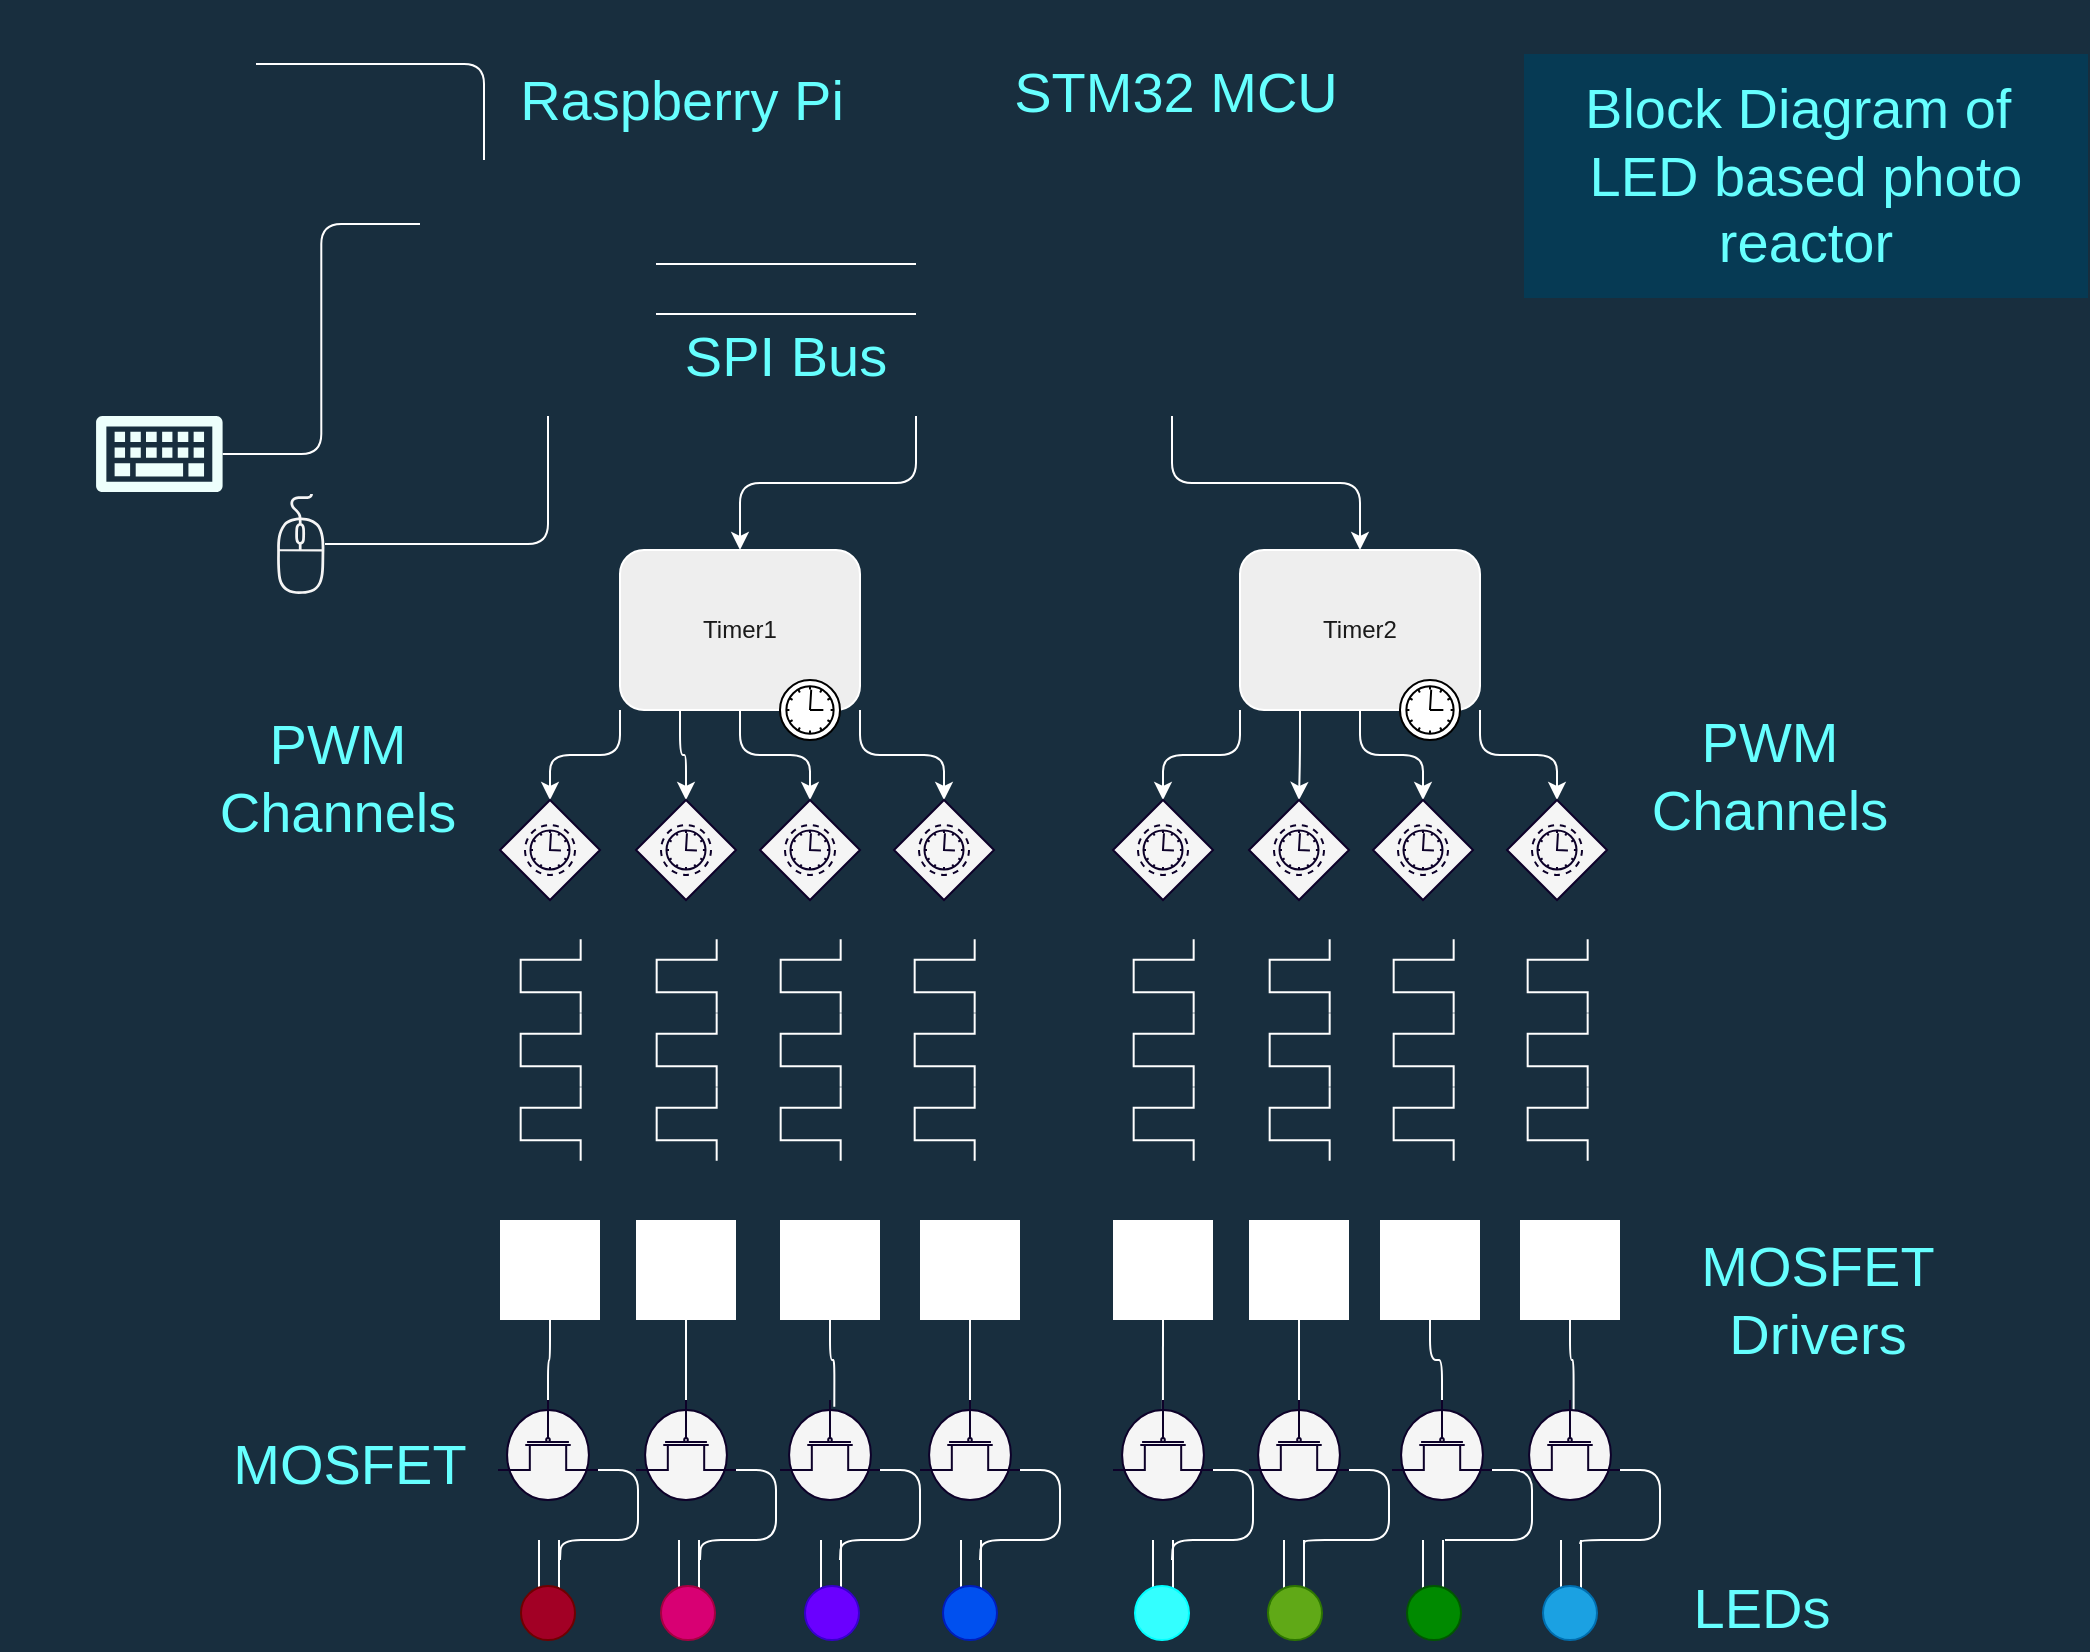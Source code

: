 <mxfile version="13.7.7" type="device"><diagram name="Page-1" id="822b0af5-4adb-64df-f703-e8dfc1f81529"><mxGraphModel dx="898" dy="566" grid="1" gridSize="10" guides="1" tooltips="1" connect="1" arrows="1" fold="1" page="1" pageScale="1" pageWidth="1100" pageHeight="850" background="#182E3E" math="0" shadow="0"><root><mxCell id="0"/><mxCell id="1" parent="0"/><mxCell id="TxsZfoZftNLua6XXkBNw-31" style="edgeStyle=orthogonalEdgeStyle;curved=0;rounded=1;sketch=0;orthogonalLoop=1;jettySize=auto;html=1;exitX=0;exitY=1;exitDx=0;exitDy=0;strokeColor=#FFFFFF;fontColor=#FFFFFF;" edge="1" parent="1" source="TxsZfoZftNLua6XXkBNw-6" target="TxsZfoZftNLua6XXkBNw-12"><mxGeometry relative="1" as="geometry"/></mxCell><mxCell id="TxsZfoZftNLua6XXkBNw-32" style="edgeStyle=orthogonalEdgeStyle;curved=0;rounded=1;sketch=0;orthogonalLoop=1;jettySize=auto;html=1;exitX=1;exitY=1;exitDx=0;exitDy=0;entryX=0.5;entryY=0;entryDx=0;entryDy=0;strokeColor=#FFFFFF;fontColor=#FFFFFF;" edge="1" parent="1" source="TxsZfoZftNLua6XXkBNw-6" target="TxsZfoZftNLua6XXkBNw-14"><mxGeometry relative="1" as="geometry"/></mxCell><mxCell id="TxsZfoZftNLua6XXkBNw-6" value="" style="shape=image;html=1;verticalAlign=top;verticalLabelPosition=bottom;imageAspect=0;aspect=fixed;image=https://cdn4.iconfinder.com/data/icons/stash/128/computer-chip-128.png;labelBackgroundColor=#182E3E;fillColor=#EEEEEE;strokeColor=#FFFFFF;fontColor=#1A1A1A;" vertex="1" parent="1"><mxGeometry x="476" y="95" width="128" height="128" as="geometry"/></mxCell><mxCell id="TxsZfoZftNLua6XXkBNw-33" style="edgeStyle=orthogonalEdgeStyle;curved=0;rounded=1;sketch=0;orthogonalLoop=1;jettySize=auto;html=1;exitX=0;exitY=1;exitDx=0;exitDy=0;strokeColor=#FFFFFF;fontColor=#FFFFFF;" edge="1" parent="1" source="TxsZfoZftNLua6XXkBNw-12" target="TxsZfoZftNLua6XXkBNw-23"><mxGeometry relative="1" as="geometry"/></mxCell><mxCell id="TxsZfoZftNLua6XXkBNw-34" style="edgeStyle=orthogonalEdgeStyle;curved=0;rounded=1;sketch=0;orthogonalLoop=1;jettySize=auto;html=1;exitX=0.25;exitY=1;exitDx=0;exitDy=0;strokeColor=#FFFFFF;fontColor=#FFFFFF;" edge="1" parent="1" source="TxsZfoZftNLua6XXkBNw-12" target="TxsZfoZftNLua6XXkBNw-24"><mxGeometry relative="1" as="geometry"/></mxCell><mxCell id="TxsZfoZftNLua6XXkBNw-35" style="edgeStyle=orthogonalEdgeStyle;curved=0;rounded=1;sketch=0;orthogonalLoop=1;jettySize=auto;html=1;strokeColor=#FFFFFF;fontColor=#FFFFFF;" edge="1" parent="1" source="TxsZfoZftNLua6XXkBNw-12" target="TxsZfoZftNLua6XXkBNw-25"><mxGeometry relative="1" as="geometry"/></mxCell><mxCell id="TxsZfoZftNLua6XXkBNw-36" style="edgeStyle=orthogonalEdgeStyle;curved=0;rounded=1;sketch=0;orthogonalLoop=1;jettySize=auto;html=1;exitX=1;exitY=1;exitDx=0;exitDy=0;entryX=0.5;entryY=0;entryDx=0;entryDy=0;strokeColor=#FFFFFF;fontColor=#FFFFFF;" edge="1" parent="1" source="TxsZfoZftNLua6XXkBNw-12" target="TxsZfoZftNLua6XXkBNw-26"><mxGeometry relative="1" as="geometry"/></mxCell><mxCell id="TxsZfoZftNLua6XXkBNw-12" value="Timer1" style="html=1;whiteSpace=wrap;rounded=1;dropTarget=0;sketch=0;strokeColor=#FFFFFF;fillColor=#EEEEEE;fontColor=#1A1A1A;" vertex="1" parent="1"><mxGeometry x="328" y="290" width="120" height="80" as="geometry"/></mxCell><mxCell id="TxsZfoZftNLua6XXkBNw-13" value="" style="shape=mxgraph.bpmn.timer_start;perimeter=ellipsePerimeter;html=1;verticalLabelPosition=bottom;verticalAlign=top;outlineConnect=0;" vertex="1" parent="TxsZfoZftNLua6XXkBNw-12"><mxGeometry x="1" y="1" width="30" height="30" relative="1" as="geometry"><mxPoint x="-40" y="-15" as="offset"/></mxGeometry></mxCell><mxCell id="TxsZfoZftNLua6XXkBNw-37" style="edgeStyle=orthogonalEdgeStyle;curved=0;rounded=1;sketch=0;orthogonalLoop=1;jettySize=auto;html=1;exitX=0;exitY=1;exitDx=0;exitDy=0;strokeColor=#FFFFFF;fontColor=#FFFFFF;" edge="1" parent="1" source="TxsZfoZftNLua6XXkBNw-14" target="TxsZfoZftNLua6XXkBNw-27"><mxGeometry relative="1" as="geometry"/></mxCell><mxCell id="TxsZfoZftNLua6XXkBNw-38" style="edgeStyle=orthogonalEdgeStyle;curved=0;rounded=1;sketch=0;orthogonalLoop=1;jettySize=auto;html=1;exitX=0.25;exitY=1;exitDx=0;exitDy=0;strokeColor=#FFFFFF;fontColor=#FFFFFF;" edge="1" parent="1" source="TxsZfoZftNLua6XXkBNw-14" target="TxsZfoZftNLua6XXkBNw-28"><mxGeometry relative="1" as="geometry"/></mxCell><mxCell id="TxsZfoZftNLua6XXkBNw-39" style="edgeStyle=orthogonalEdgeStyle;curved=0;rounded=1;sketch=0;orthogonalLoop=1;jettySize=auto;html=1;exitX=0.5;exitY=1;exitDx=0;exitDy=0;strokeColor=#FFFFFF;fontColor=#FFFFFF;" edge="1" parent="1" source="TxsZfoZftNLua6XXkBNw-14" target="TxsZfoZftNLua6XXkBNw-29"><mxGeometry relative="1" as="geometry"/></mxCell><mxCell id="TxsZfoZftNLua6XXkBNw-40" style="edgeStyle=orthogonalEdgeStyle;curved=0;rounded=1;sketch=0;orthogonalLoop=1;jettySize=auto;html=1;exitX=1;exitY=1;exitDx=0;exitDy=0;entryX=0.5;entryY=0;entryDx=0;entryDy=0;strokeColor=#FFFFFF;fontColor=#FFFFFF;" edge="1" parent="1" source="TxsZfoZftNLua6XXkBNw-14" target="TxsZfoZftNLua6XXkBNw-30"><mxGeometry relative="1" as="geometry"/></mxCell><mxCell id="TxsZfoZftNLua6XXkBNw-14" value="Timer2" style="html=1;whiteSpace=wrap;rounded=1;dropTarget=0;sketch=0;strokeColor=#FFFFFF;fillColor=#EEEEEE;fontColor=#1A1A1A;" vertex="1" parent="1"><mxGeometry x="638" y="290" width="120" height="80" as="geometry"/></mxCell><mxCell id="TxsZfoZftNLua6XXkBNw-15" value="" style="shape=mxgraph.bpmn.timer_start;perimeter=ellipsePerimeter;html=1;verticalLabelPosition=bottom;verticalAlign=top;outlineConnect=0;" vertex="1" parent="TxsZfoZftNLua6XXkBNw-14"><mxGeometry x="1" y="1" width="30" height="30" relative="1" as="geometry"><mxPoint x="-40" y="-15" as="offset"/></mxGeometry></mxCell><mxCell id="TxsZfoZftNLua6XXkBNw-16" value="" style="verticalLabelPosition=bottom;shadow=0;dashed=0;align=center;html=1;verticalAlign=top;shape=mxgraph.electrical.transmission.2_line_bus;rounded=0;sketch=0;strokeColor=#FFFFFF;fillColor=#EEEEEE;fontColor=#1A1A1A;" vertex="1" parent="1"><mxGeometry x="346" y="147" width="130" height="25" as="geometry"/></mxCell><mxCell id="TxsZfoZftNLua6XXkBNw-1" value="" style="shape=image;html=1;verticalAlign=top;verticalLabelPosition=bottom;imageAspect=0;aspect=fixed;image=https://cdn4.iconfinder.com/data/icons/social-life/512/raspberry-pi-128.png;labelBackgroundColor=#182E3E;fillColor=#EEEEEE;strokeColor=#FFFFFF;fontColor=#1A1A1A;" vertex="1" parent="1"><mxGeometry x="228" y="95" width="128" height="128" as="geometry"/></mxCell><mxCell id="TxsZfoZftNLua6XXkBNw-149" style="edgeStyle=orthogonalEdgeStyle;curved=0;rounded=1;sketch=0;orthogonalLoop=1;jettySize=auto;html=1;entryX=0;entryY=0.25;entryDx=0;entryDy=0;endArrow=none;endFill=0;strokeColor=#FFFFFF;fontColor=#FFFFFF;" edge="1" parent="1" source="TxsZfoZftNLua6XXkBNw-18" target="TxsZfoZftNLua6XXkBNw-1"><mxGeometry relative="1" as="geometry"/></mxCell><mxCell id="TxsZfoZftNLua6XXkBNw-18" value="" style="aspect=fixed;pointerEvents=1;shadow=0;dashed=0;html=1;strokeColor=none;labelPosition=center;verticalLabelPosition=bottom;verticalAlign=top;align=center;shape=mxgraph.mscae.enterprise.keyboard;rounded=0;sketch=0;fontColor=#1A1A1A;fillColor=#EDFFFC;" vertex="1" parent="1"><mxGeometry x="66" y="223" width="63.33" height="38" as="geometry"/></mxCell><mxCell id="TxsZfoZftNLua6XXkBNw-148" style="edgeStyle=orthogonalEdgeStyle;curved=0;rounded=1;sketch=0;orthogonalLoop=1;jettySize=auto;html=1;endArrow=none;endFill=0;strokeColor=#FFFFFF;fontColor=#FFFFFF;" edge="1" parent="1" source="TxsZfoZftNLua6XXkBNw-19" target="TxsZfoZftNLua6XXkBNw-1"><mxGeometry relative="1" as="geometry"/></mxCell><mxCell id="TxsZfoZftNLua6XXkBNw-19" value="" style="pointerEvents=1;shadow=0;dashed=0;html=1;strokeColor=none;aspect=fixed;labelPosition=center;verticalLabelPosition=bottom;verticalAlign=top;align=center;outlineConnect=0;shape=mxgraph.vvd.mouse;rounded=0;sketch=0;fontColor=#1A1A1A;fillColor=#F5F5F5;" vertex="1" parent="1"><mxGeometry x="156" y="262" width="24.5" height="50" as="geometry"/></mxCell><mxCell id="TxsZfoZftNLua6XXkBNw-150" style="edgeStyle=orthogonalEdgeStyle;curved=0;rounded=1;sketch=0;orthogonalLoop=1;jettySize=auto;html=1;exitX=1;exitY=0.25;exitDx=0;exitDy=0;entryX=0.25;entryY=0;entryDx=0;entryDy=0;endArrow=none;endFill=0;strokeColor=#FFFFFF;fontColor=#FFFFFF;" edge="1" parent="1" source="TxsZfoZftNLua6XXkBNw-22" target="TxsZfoZftNLua6XXkBNw-1"><mxGeometry relative="1" as="geometry"/></mxCell><mxCell id="TxsZfoZftNLua6XXkBNw-22" value="" style="shape=image;html=1;verticalAlign=top;verticalLabelPosition=bottom;labelBackgroundColor=#ffffff;imageAspect=0;aspect=fixed;image=https://cdn0.iconfinder.com/data/icons/devices-42/512/Normal_LCD-128.png;rounded=0;sketch=0;strokeColor=#FFFFFF;strokeWidth=5;fillColor=#F5F5F5;fontColor=#1A1A1A;" vertex="1" parent="1"><mxGeometry x="18" y="15" width="128" height="128" as="geometry"/></mxCell><mxCell id="TxsZfoZftNLua6XXkBNw-23" value="" style="shape=mxgraph.bpmn.shape;html=1;verticalLabelPosition=bottom;labelBackgroundColor=#ffffff;verticalAlign=top;align=center;perimeter=rhombusPerimeter;background=gateway;outlineConnect=0;outline=eventNonint;symbol=timer;rounded=0;sketch=0;strokeWidth=1;fillColor=#F5F5F5;fontColor=#1A1A1A;strokeColor=#0D0129;" vertex="1" parent="1"><mxGeometry x="268" y="415" width="50" height="50" as="geometry"/></mxCell><mxCell id="TxsZfoZftNLua6XXkBNw-24" value="" style="shape=mxgraph.bpmn.shape;html=1;verticalLabelPosition=bottom;labelBackgroundColor=#ffffff;verticalAlign=top;align=center;perimeter=rhombusPerimeter;background=gateway;outlineConnect=0;outline=eventNonint;symbol=timer;rounded=0;sketch=0;strokeWidth=1;fillColor=#F5F5F5;fontColor=#1A1A1A;strokeColor=#0D0129;" vertex="1" parent="1"><mxGeometry x="336" y="415" width="50" height="50" as="geometry"/></mxCell><mxCell id="TxsZfoZftNLua6XXkBNw-25" value="" style="shape=mxgraph.bpmn.shape;html=1;verticalLabelPosition=bottom;labelBackgroundColor=#ffffff;verticalAlign=top;align=center;perimeter=rhombusPerimeter;background=gateway;outlineConnect=0;outline=eventNonint;symbol=timer;rounded=0;sketch=0;strokeWidth=1;fillColor=#F5F5F5;fontColor=#1A1A1A;strokeColor=#0D0129;" vertex="1" parent="1"><mxGeometry x="398" y="415" width="50" height="50" as="geometry"/></mxCell><mxCell id="TxsZfoZftNLua6XXkBNw-26" value="" style="shape=mxgraph.bpmn.shape;html=1;verticalLabelPosition=bottom;labelBackgroundColor=#ffffff;verticalAlign=top;align=center;perimeter=rhombusPerimeter;background=gateway;outlineConnect=0;outline=eventNonint;symbol=timer;rounded=0;sketch=0;strokeWidth=1;fillColor=#F5F5F5;fontColor=#1A1A1A;strokeColor=#0D0129;" vertex="1" parent="1"><mxGeometry x="465" y="415" width="50" height="50" as="geometry"/></mxCell><mxCell id="TxsZfoZftNLua6XXkBNw-27" value="" style="shape=mxgraph.bpmn.shape;html=1;verticalLabelPosition=bottom;labelBackgroundColor=#ffffff;verticalAlign=top;align=center;perimeter=rhombusPerimeter;background=gateway;outlineConnect=0;outline=eventNonint;symbol=timer;rounded=0;sketch=0;strokeWidth=1;fillColor=#F5F5F5;fontColor=#1A1A1A;strokeColor=#0D0129;" vertex="1" parent="1"><mxGeometry x="574.5" y="415" width="50" height="50" as="geometry"/></mxCell><mxCell id="TxsZfoZftNLua6XXkBNw-28" value="" style="shape=mxgraph.bpmn.shape;html=1;verticalLabelPosition=bottom;labelBackgroundColor=#ffffff;verticalAlign=top;align=center;perimeter=rhombusPerimeter;background=gateway;outlineConnect=0;outline=eventNonint;symbol=timer;rounded=0;sketch=0;strokeWidth=1;fillColor=#F5F5F5;fontColor=#1A1A1A;strokeColor=#0D0129;" vertex="1" parent="1"><mxGeometry x="642.5" y="415" width="50" height="50" as="geometry"/></mxCell><mxCell id="TxsZfoZftNLua6XXkBNw-29" value="" style="shape=mxgraph.bpmn.shape;html=1;verticalLabelPosition=bottom;labelBackgroundColor=#ffffff;verticalAlign=top;align=center;perimeter=rhombusPerimeter;background=gateway;outlineConnect=0;outline=eventNonint;symbol=timer;rounded=0;sketch=0;strokeWidth=1;fillColor=#F5F5F5;fontColor=#1A1A1A;strokeColor=#0D0129;" vertex="1" parent="1"><mxGeometry x="704.5" y="415" width="50" height="50" as="geometry"/></mxCell><mxCell id="TxsZfoZftNLua6XXkBNw-30" value="" style="shape=mxgraph.bpmn.shape;html=1;verticalLabelPosition=bottom;labelBackgroundColor=#ffffff;verticalAlign=top;align=center;perimeter=rhombusPerimeter;background=gateway;outlineConnect=0;outline=eventNonint;symbol=timer;rounded=0;sketch=0;strokeWidth=1;fillColor=#F5F5F5;fontColor=#1A1A1A;strokeColor=#0D0129;" vertex="1" parent="1"><mxGeometry x="771.5" y="415" width="50" height="50" as="geometry"/></mxCell><mxCell id="TxsZfoZftNLua6XXkBNw-43" value="" style="group;rotation=-90;" vertex="1" connectable="0" parent="1"><mxGeometry x="238" y="525" width="110" height="30" as="geometry"/></mxCell><mxCell id="TxsZfoZftNLua6XXkBNw-42" value="" style="group;rotation=-90;" vertex="1" connectable="0" parent="TxsZfoZftNLua6XXkBNw-43"><mxGeometry width="110" height="30" as="geometry"/></mxCell><mxCell id="TxsZfoZftNLua6XXkBNw-41" value="" style="group;rotation=-90;" vertex="1" connectable="0" parent="TxsZfoZftNLua6XXkBNw-42"><mxGeometry width="110" height="30" as="geometry"/></mxCell><mxCell id="TxsZfoZftNLua6XXkBNw-7" value="" style="pointerEvents=1;verticalLabelPosition=bottom;shadow=0;dashed=0;align=center;html=1;verticalAlign=top;shape=mxgraph.electrical.waveforms.pulse_1;fillColor=#EEEEEE;strokeColor=#FFFFFF;fontColor=#1A1A1A;rotation=-90;" vertex="1" parent="TxsZfoZftNLua6XXkBNw-41"><mxGeometry x="37" y="37" width="36.667" height="30" as="geometry"/></mxCell><mxCell id="TxsZfoZftNLua6XXkBNw-8" value="" style="pointerEvents=1;verticalLabelPosition=bottom;shadow=0;dashed=0;align=center;html=1;verticalAlign=top;shape=mxgraph.electrical.waveforms.pulse_1;fillColor=#EEEEEE;strokeColor=#FFFFFF;fontColor=#1A1A1A;rotation=-90;" vertex="1" parent="TxsZfoZftNLua6XXkBNw-41"><mxGeometry x="37" width="36.667" height="30" as="geometry"/></mxCell><mxCell id="TxsZfoZftNLua6XXkBNw-9" value="" style="pointerEvents=1;verticalLabelPosition=bottom;shadow=0;dashed=0;align=center;html=1;verticalAlign=top;shape=mxgraph.electrical.waveforms.pulse_1;fillColor=#EEEEEE;strokeColor=#FFFFFF;fontColor=#1A1A1A;rotation=-90;" vertex="1" parent="TxsZfoZftNLua6XXkBNw-41"><mxGeometry x="37" y="-37" width="36.667" height="30" as="geometry"/></mxCell><mxCell id="TxsZfoZftNLua6XXkBNw-44" value="" style="group;rotation=-90;" vertex="1" connectable="0" parent="1"><mxGeometry x="306" y="525" width="110" height="30" as="geometry"/></mxCell><mxCell id="TxsZfoZftNLua6XXkBNw-45" value="" style="group;rotation=-90;" vertex="1" connectable="0" parent="TxsZfoZftNLua6XXkBNw-44"><mxGeometry width="110" height="30" as="geometry"/></mxCell><mxCell id="TxsZfoZftNLua6XXkBNw-46" value="" style="group;rotation=-90;" vertex="1" connectable="0" parent="TxsZfoZftNLua6XXkBNw-45"><mxGeometry width="110" height="30" as="geometry"/></mxCell><mxCell id="TxsZfoZftNLua6XXkBNw-47" value="" style="pointerEvents=1;verticalLabelPosition=bottom;shadow=0;dashed=0;align=center;html=1;verticalAlign=top;shape=mxgraph.electrical.waveforms.pulse_1;fillColor=#EEEEEE;strokeColor=#FFFFFF;fontColor=#1A1A1A;rotation=-90;" vertex="1" parent="TxsZfoZftNLua6XXkBNw-46"><mxGeometry x="37" y="37" width="36.667" height="30" as="geometry"/></mxCell><mxCell id="TxsZfoZftNLua6XXkBNw-48" value="" style="pointerEvents=1;verticalLabelPosition=bottom;shadow=0;dashed=0;align=center;html=1;verticalAlign=top;shape=mxgraph.electrical.waveforms.pulse_1;fillColor=#EEEEEE;strokeColor=#FFFFFF;fontColor=#1A1A1A;rotation=-90;" vertex="1" parent="TxsZfoZftNLua6XXkBNw-46"><mxGeometry x="37" width="36.667" height="30" as="geometry"/></mxCell><mxCell id="TxsZfoZftNLua6XXkBNw-49" value="" style="pointerEvents=1;verticalLabelPosition=bottom;shadow=0;dashed=0;align=center;html=1;verticalAlign=top;shape=mxgraph.electrical.waveforms.pulse_1;fillColor=#EEEEEE;strokeColor=#FFFFFF;fontColor=#1A1A1A;rotation=-90;" vertex="1" parent="TxsZfoZftNLua6XXkBNw-46"><mxGeometry x="37" y="-37" width="36.667" height="30" as="geometry"/></mxCell><mxCell id="TxsZfoZftNLua6XXkBNw-50" value="" style="group;rotation=-90;" vertex="1" connectable="0" parent="1"><mxGeometry x="368" y="525" width="110" height="30" as="geometry"/></mxCell><mxCell id="TxsZfoZftNLua6XXkBNw-51" value="" style="group;rotation=-90;" vertex="1" connectable="0" parent="TxsZfoZftNLua6XXkBNw-50"><mxGeometry width="110" height="30" as="geometry"/></mxCell><mxCell id="TxsZfoZftNLua6XXkBNw-52" value="" style="group;rotation=-90;" vertex="1" connectable="0" parent="TxsZfoZftNLua6XXkBNw-51"><mxGeometry width="110" height="30" as="geometry"/></mxCell><mxCell id="TxsZfoZftNLua6XXkBNw-53" value="" style="pointerEvents=1;verticalLabelPosition=bottom;shadow=0;dashed=0;align=center;html=1;verticalAlign=top;shape=mxgraph.electrical.waveforms.pulse_1;fillColor=#EEEEEE;strokeColor=#FFFFFF;fontColor=#1A1A1A;rotation=-90;" vertex="1" parent="TxsZfoZftNLua6XXkBNw-52"><mxGeometry x="37" y="37" width="36.667" height="30" as="geometry"/></mxCell><mxCell id="TxsZfoZftNLua6XXkBNw-54" value="" style="pointerEvents=1;verticalLabelPosition=bottom;shadow=0;dashed=0;align=center;html=1;verticalAlign=top;shape=mxgraph.electrical.waveforms.pulse_1;fillColor=#EEEEEE;strokeColor=#FFFFFF;fontColor=#1A1A1A;rotation=-90;" vertex="1" parent="TxsZfoZftNLua6XXkBNw-52"><mxGeometry x="37" width="36.667" height="30" as="geometry"/></mxCell><mxCell id="TxsZfoZftNLua6XXkBNw-55" value="" style="pointerEvents=1;verticalLabelPosition=bottom;shadow=0;dashed=0;align=center;html=1;verticalAlign=top;shape=mxgraph.electrical.waveforms.pulse_1;fillColor=#EEEEEE;strokeColor=#FFFFFF;fontColor=#1A1A1A;rotation=-90;" vertex="1" parent="TxsZfoZftNLua6XXkBNw-52"><mxGeometry x="37" y="-37" width="36.667" height="30" as="geometry"/></mxCell><mxCell id="TxsZfoZftNLua6XXkBNw-56" value="" style="group;rotation=-90;" vertex="1" connectable="0" parent="1"><mxGeometry x="435" y="525" width="110" height="30" as="geometry"/></mxCell><mxCell id="TxsZfoZftNLua6XXkBNw-57" value="" style="group;rotation=-90;" vertex="1" connectable="0" parent="TxsZfoZftNLua6XXkBNw-56"><mxGeometry width="110" height="30" as="geometry"/></mxCell><mxCell id="TxsZfoZftNLua6XXkBNw-58" value="" style="group;rotation=-90;" vertex="1" connectable="0" parent="TxsZfoZftNLua6XXkBNw-57"><mxGeometry width="110" height="30" as="geometry"/></mxCell><mxCell id="TxsZfoZftNLua6XXkBNw-59" value="" style="pointerEvents=1;verticalLabelPosition=bottom;shadow=0;dashed=0;align=center;html=1;verticalAlign=top;shape=mxgraph.electrical.waveforms.pulse_1;fillColor=#EEEEEE;strokeColor=#FFFFFF;fontColor=#1A1A1A;rotation=-90;" vertex="1" parent="TxsZfoZftNLua6XXkBNw-58"><mxGeometry x="37" y="37" width="36.667" height="30" as="geometry"/></mxCell><mxCell id="TxsZfoZftNLua6XXkBNw-60" value="" style="pointerEvents=1;verticalLabelPosition=bottom;shadow=0;dashed=0;align=center;html=1;verticalAlign=top;shape=mxgraph.electrical.waveforms.pulse_1;fillColor=#EEEEEE;strokeColor=#FFFFFF;fontColor=#1A1A1A;rotation=-90;" vertex="1" parent="TxsZfoZftNLua6XXkBNw-58"><mxGeometry x="37" width="36.667" height="30" as="geometry"/></mxCell><mxCell id="TxsZfoZftNLua6XXkBNw-61" value="" style="pointerEvents=1;verticalLabelPosition=bottom;shadow=0;dashed=0;align=center;html=1;verticalAlign=top;shape=mxgraph.electrical.waveforms.pulse_1;fillColor=#EEEEEE;strokeColor=#FFFFFF;fontColor=#1A1A1A;rotation=-90;" vertex="1" parent="TxsZfoZftNLua6XXkBNw-58"><mxGeometry x="37" y="-37" width="36.667" height="30" as="geometry"/></mxCell><mxCell id="TxsZfoZftNLua6XXkBNw-62" value="" style="group;rotation=-90;" vertex="1" connectable="0" parent="1"><mxGeometry x="544.5" y="525" width="110" height="30" as="geometry"/></mxCell><mxCell id="TxsZfoZftNLua6XXkBNw-63" value="" style="group;rotation=-90;" vertex="1" connectable="0" parent="TxsZfoZftNLua6XXkBNw-62"><mxGeometry width="110" height="30" as="geometry"/></mxCell><mxCell id="TxsZfoZftNLua6XXkBNw-64" value="" style="group;rotation=-90;" vertex="1" connectable="0" parent="TxsZfoZftNLua6XXkBNw-63"><mxGeometry width="110" height="30" as="geometry"/></mxCell><mxCell id="TxsZfoZftNLua6XXkBNw-65" value="" style="pointerEvents=1;verticalLabelPosition=bottom;shadow=0;dashed=0;align=center;html=1;verticalAlign=top;shape=mxgraph.electrical.waveforms.pulse_1;fillColor=#EEEEEE;strokeColor=#FFFFFF;fontColor=#1A1A1A;rotation=-90;" vertex="1" parent="TxsZfoZftNLua6XXkBNw-64"><mxGeometry x="37" y="37" width="36.667" height="30" as="geometry"/></mxCell><mxCell id="TxsZfoZftNLua6XXkBNw-66" value="" style="pointerEvents=1;verticalLabelPosition=bottom;shadow=0;dashed=0;align=center;html=1;verticalAlign=top;shape=mxgraph.electrical.waveforms.pulse_1;fillColor=#EEEEEE;strokeColor=#FFFFFF;fontColor=#1A1A1A;rotation=-90;" vertex="1" parent="TxsZfoZftNLua6XXkBNw-64"><mxGeometry x="37" width="36.667" height="30" as="geometry"/></mxCell><mxCell id="TxsZfoZftNLua6XXkBNw-67" value="" style="pointerEvents=1;verticalLabelPosition=bottom;shadow=0;dashed=0;align=center;html=1;verticalAlign=top;shape=mxgraph.electrical.waveforms.pulse_1;fillColor=#EEEEEE;strokeColor=#FFFFFF;fontColor=#1A1A1A;rotation=-90;" vertex="1" parent="TxsZfoZftNLua6XXkBNw-64"><mxGeometry x="37" y="-37" width="36.667" height="30" as="geometry"/></mxCell><mxCell id="TxsZfoZftNLua6XXkBNw-68" value="" style="group;rotation=-90;" vertex="1" connectable="0" parent="1"><mxGeometry x="612.5" y="525" width="110" height="30" as="geometry"/></mxCell><mxCell id="TxsZfoZftNLua6XXkBNw-69" value="" style="group;rotation=-90;" vertex="1" connectable="0" parent="TxsZfoZftNLua6XXkBNw-68"><mxGeometry width="110" height="30" as="geometry"/></mxCell><mxCell id="TxsZfoZftNLua6XXkBNw-70" value="" style="group;rotation=-90;" vertex="1" connectable="0" parent="TxsZfoZftNLua6XXkBNw-69"><mxGeometry width="110" height="30" as="geometry"/></mxCell><mxCell id="TxsZfoZftNLua6XXkBNw-71" value="" style="pointerEvents=1;verticalLabelPosition=bottom;shadow=0;dashed=0;align=center;html=1;verticalAlign=top;shape=mxgraph.electrical.waveforms.pulse_1;fillColor=#EEEEEE;strokeColor=#FFFFFF;fontColor=#1A1A1A;rotation=-90;" vertex="1" parent="TxsZfoZftNLua6XXkBNw-70"><mxGeometry x="37" y="37" width="36.667" height="30" as="geometry"/></mxCell><mxCell id="TxsZfoZftNLua6XXkBNw-72" value="" style="pointerEvents=1;verticalLabelPosition=bottom;shadow=0;dashed=0;align=center;html=1;verticalAlign=top;shape=mxgraph.electrical.waveforms.pulse_1;fillColor=#EEEEEE;strokeColor=#FFFFFF;fontColor=#1A1A1A;rotation=-90;" vertex="1" parent="TxsZfoZftNLua6XXkBNw-70"><mxGeometry x="37" width="36.667" height="30" as="geometry"/></mxCell><mxCell id="TxsZfoZftNLua6XXkBNw-73" value="" style="pointerEvents=1;verticalLabelPosition=bottom;shadow=0;dashed=0;align=center;html=1;verticalAlign=top;shape=mxgraph.electrical.waveforms.pulse_1;fillColor=#EEEEEE;strokeColor=#FFFFFF;fontColor=#1A1A1A;rotation=-90;" vertex="1" parent="TxsZfoZftNLua6XXkBNw-70"><mxGeometry x="37" y="-37" width="36.667" height="30" as="geometry"/></mxCell><mxCell id="TxsZfoZftNLua6XXkBNw-74" value="" style="group;rotation=-90;" vertex="1" connectable="0" parent="1"><mxGeometry x="674.5" y="525" width="110" height="30" as="geometry"/></mxCell><mxCell id="TxsZfoZftNLua6XXkBNw-75" value="" style="group;rotation=-90;" vertex="1" connectable="0" parent="TxsZfoZftNLua6XXkBNw-74"><mxGeometry width="110" height="30" as="geometry"/></mxCell><mxCell id="TxsZfoZftNLua6XXkBNw-76" value="" style="group;rotation=-90;" vertex="1" connectable="0" parent="TxsZfoZftNLua6XXkBNw-75"><mxGeometry width="110" height="30" as="geometry"/></mxCell><mxCell id="TxsZfoZftNLua6XXkBNw-77" value="" style="pointerEvents=1;verticalLabelPosition=bottom;shadow=0;dashed=0;align=center;html=1;verticalAlign=top;shape=mxgraph.electrical.waveforms.pulse_1;fillColor=#EEEEEE;strokeColor=#FFFFFF;fontColor=#1A1A1A;rotation=-90;" vertex="1" parent="TxsZfoZftNLua6XXkBNw-76"><mxGeometry x="37" y="37" width="36.667" height="30" as="geometry"/></mxCell><mxCell id="TxsZfoZftNLua6XXkBNw-78" value="" style="pointerEvents=1;verticalLabelPosition=bottom;shadow=0;dashed=0;align=center;html=1;verticalAlign=top;shape=mxgraph.electrical.waveforms.pulse_1;fillColor=#EEEEEE;strokeColor=#FFFFFF;fontColor=#1A1A1A;rotation=-90;" vertex="1" parent="TxsZfoZftNLua6XXkBNw-76"><mxGeometry x="37" width="36.667" height="30" as="geometry"/></mxCell><mxCell id="TxsZfoZftNLua6XXkBNw-79" value="" style="pointerEvents=1;verticalLabelPosition=bottom;shadow=0;dashed=0;align=center;html=1;verticalAlign=top;shape=mxgraph.electrical.waveforms.pulse_1;fillColor=#EEEEEE;strokeColor=#FFFFFF;fontColor=#1A1A1A;rotation=-90;" vertex="1" parent="TxsZfoZftNLua6XXkBNw-76"><mxGeometry x="37" y="-37" width="36.667" height="30" as="geometry"/></mxCell><mxCell id="TxsZfoZftNLua6XXkBNw-80" value="" style="group;rotation=-90;" vertex="1" connectable="0" parent="1"><mxGeometry x="741.5" y="525" width="110" height="30" as="geometry"/></mxCell><mxCell id="TxsZfoZftNLua6XXkBNw-81" value="" style="group;rotation=-90;" vertex="1" connectable="0" parent="TxsZfoZftNLua6XXkBNw-80"><mxGeometry width="110" height="30" as="geometry"/></mxCell><mxCell id="TxsZfoZftNLua6XXkBNw-82" value="" style="group;rotation=-90;" vertex="1" connectable="0" parent="TxsZfoZftNLua6XXkBNw-81"><mxGeometry width="110" height="30" as="geometry"/></mxCell><mxCell id="TxsZfoZftNLua6XXkBNw-83" value="" style="pointerEvents=1;verticalLabelPosition=bottom;shadow=0;dashed=0;align=center;html=1;verticalAlign=top;shape=mxgraph.electrical.waveforms.pulse_1;fillColor=#EEEEEE;strokeColor=#FFFFFF;fontColor=#1A1A1A;rotation=-90;" vertex="1" parent="TxsZfoZftNLua6XXkBNw-82"><mxGeometry x="37" y="37" width="36.667" height="30" as="geometry"/></mxCell><mxCell id="TxsZfoZftNLua6XXkBNw-84" value="" style="pointerEvents=1;verticalLabelPosition=bottom;shadow=0;dashed=0;align=center;html=1;verticalAlign=top;shape=mxgraph.electrical.waveforms.pulse_1;fillColor=#EEEEEE;strokeColor=#FFFFFF;fontColor=#1A1A1A;rotation=-90;" vertex="1" parent="TxsZfoZftNLua6XXkBNw-82"><mxGeometry x="37" width="36.667" height="30" as="geometry"/></mxCell><mxCell id="TxsZfoZftNLua6XXkBNw-85" value="" style="pointerEvents=1;verticalLabelPosition=bottom;shadow=0;dashed=0;align=center;html=1;verticalAlign=top;shape=mxgraph.electrical.waveforms.pulse_1;fillColor=#EEEEEE;strokeColor=#FFFFFF;fontColor=#1A1A1A;rotation=-90;" vertex="1" parent="TxsZfoZftNLua6XXkBNw-82"><mxGeometry x="37" y="-37" width="36.667" height="30" as="geometry"/></mxCell><mxCell id="TxsZfoZftNLua6XXkBNw-87" value="" style="shape=image;html=1;verticalAlign=top;verticalLabelPosition=bottom;labelBackgroundColor=#ffffff;imageAspect=0;aspect=fixed;image=https://cdn1.iconfinder.com/data/icons/electronics-glyph-24/24/processor_chip_computer_chip_integrated_circuit_memory_chip_microprocessor-128.png;rounded=0;sketch=0;strokeColor=#0D0129;strokeWidth=1;fillColor=#F5F5F5;fontColor=#1A1A1A;imageBackground=#ffffff;" vertex="1" parent="1"><mxGeometry x="268" y="625" width="50" height="50" as="geometry"/></mxCell><mxCell id="TxsZfoZftNLua6XXkBNw-105" style="edgeStyle=orthogonalEdgeStyle;curved=0;rounded=1;sketch=0;orthogonalLoop=1;jettySize=auto;html=1;exitX=0.5;exitY=1;exitDx=0;exitDy=0;entryX=0;entryY=0.5;entryDx=0;entryDy=0;entryPerimeter=0;endArrow=none;endFill=0;strokeColor=#FFFFFF;fontColor=#FFFFFF;" edge="1" parent="1" source="TxsZfoZftNLua6XXkBNw-88" target="TxsZfoZftNLua6XXkBNw-97"><mxGeometry relative="1" as="geometry"/></mxCell><mxCell id="TxsZfoZftNLua6XXkBNw-88" value="" style="shape=image;html=1;verticalAlign=top;verticalLabelPosition=bottom;labelBackgroundColor=#ffffff;imageAspect=0;aspect=fixed;image=https://cdn1.iconfinder.com/data/icons/electronics-glyph-24/24/processor_chip_computer_chip_integrated_circuit_memory_chip_microprocessor-128.png;rounded=0;sketch=0;strokeColor=#0D0129;strokeWidth=1;fillColor=#F5F5F5;fontColor=#1A1A1A;imageBackground=#ffffff;" vertex="1" parent="1"><mxGeometry x="336" y="625" width="50" height="50" as="geometry"/></mxCell><mxCell id="TxsZfoZftNLua6XXkBNw-106" style="edgeStyle=orthogonalEdgeStyle;curved=0;rounded=1;sketch=0;orthogonalLoop=1;jettySize=auto;html=1;exitX=0.5;exitY=1;exitDx=0;exitDy=0;entryX=0.068;entryY=0.457;entryDx=0;entryDy=0;entryPerimeter=0;endArrow=none;endFill=0;strokeColor=#FFFFFF;fontColor=#FFFFFF;" edge="1" parent="1" source="TxsZfoZftNLua6XXkBNw-89" target="TxsZfoZftNLua6XXkBNw-98"><mxGeometry relative="1" as="geometry"/></mxCell><mxCell id="TxsZfoZftNLua6XXkBNw-89" value="" style="shape=image;html=1;verticalAlign=top;verticalLabelPosition=bottom;labelBackgroundColor=#ffffff;imageAspect=0;aspect=fixed;image=https://cdn1.iconfinder.com/data/icons/electronics-glyph-24/24/processor_chip_computer_chip_integrated_circuit_memory_chip_microprocessor-128.png;rounded=0;sketch=0;strokeColor=#0D0129;strokeWidth=1;fillColor=#F5F5F5;fontColor=#1A1A1A;imageBackground=#ffffff;" vertex="1" parent="1"><mxGeometry x="408" y="625" width="50" height="50" as="geometry"/></mxCell><mxCell id="TxsZfoZftNLua6XXkBNw-107" style="edgeStyle=orthogonalEdgeStyle;curved=0;rounded=1;sketch=0;orthogonalLoop=1;jettySize=auto;html=1;exitX=0.5;exitY=1;exitDx=0;exitDy=0;entryX=0;entryY=0.5;entryDx=0;entryDy=0;entryPerimeter=0;endArrow=none;endFill=0;strokeColor=#FFFFFF;fontColor=#FFFFFF;" edge="1" parent="1" source="TxsZfoZftNLua6XXkBNw-90" target="TxsZfoZftNLua6XXkBNw-99"><mxGeometry relative="1" as="geometry"/></mxCell><mxCell id="TxsZfoZftNLua6XXkBNw-90" value="" style="shape=image;html=1;verticalAlign=top;verticalLabelPosition=bottom;labelBackgroundColor=#ffffff;imageAspect=0;aspect=fixed;image=https://cdn1.iconfinder.com/data/icons/electronics-glyph-24/24/processor_chip_computer_chip_integrated_circuit_memory_chip_microprocessor-128.png;rounded=0;sketch=0;strokeColor=#0D0129;strokeWidth=1;fillColor=#F5F5F5;fontColor=#1A1A1A;imageBackground=#ffffff;" vertex="1" parent="1"><mxGeometry x="478" y="625" width="50" height="50" as="geometry"/></mxCell><mxCell id="TxsZfoZftNLua6XXkBNw-108" style="edgeStyle=orthogonalEdgeStyle;curved=0;rounded=1;sketch=0;orthogonalLoop=1;jettySize=auto;html=1;exitX=0.5;exitY=1;exitDx=0;exitDy=0;entryX=0.128;entryY=0.501;entryDx=0;entryDy=0;entryPerimeter=0;endArrow=none;endFill=0;strokeColor=#FFFFFF;fontColor=#FFFFFF;" edge="1" parent="1" source="TxsZfoZftNLua6XXkBNw-91" target="TxsZfoZftNLua6XXkBNw-100"><mxGeometry relative="1" as="geometry"/></mxCell><mxCell id="TxsZfoZftNLua6XXkBNw-91" value="" style="shape=image;html=1;verticalAlign=top;verticalLabelPosition=bottom;labelBackgroundColor=#ffffff;imageAspect=0;aspect=fixed;image=https://cdn1.iconfinder.com/data/icons/electronics-glyph-24/24/processor_chip_computer_chip_integrated_circuit_memory_chip_microprocessor-128.png;rounded=0;sketch=0;strokeColor=#0D0129;strokeWidth=1;fillColor=#F5F5F5;fontColor=#1A1A1A;imageBackground=#ffffff;" vertex="1" parent="1"><mxGeometry x="574.5" y="625" width="50" height="50" as="geometry"/></mxCell><mxCell id="TxsZfoZftNLua6XXkBNw-109" style="edgeStyle=orthogonalEdgeStyle;curved=0;rounded=1;sketch=0;orthogonalLoop=1;jettySize=auto;html=1;exitX=0.5;exitY=1;exitDx=0;exitDy=0;entryX=0;entryY=0.5;entryDx=0;entryDy=0;entryPerimeter=0;endArrow=none;endFill=0;strokeColor=#FFFFFF;fontColor=#FFFFFF;" edge="1" parent="1" source="TxsZfoZftNLua6XXkBNw-92" target="TxsZfoZftNLua6XXkBNw-101"><mxGeometry relative="1" as="geometry"/></mxCell><mxCell id="TxsZfoZftNLua6XXkBNw-92" value="" style="shape=image;html=1;verticalAlign=top;verticalLabelPosition=bottom;labelBackgroundColor=#ffffff;imageAspect=0;aspect=fixed;image=https://cdn1.iconfinder.com/data/icons/electronics-glyph-24/24/processor_chip_computer_chip_integrated_circuit_memory_chip_microprocessor-128.png;rounded=0;sketch=0;strokeColor=#0D0129;strokeWidth=1;fillColor=#F5F5F5;fontColor=#1A1A1A;imageBackground=#ffffff;" vertex="1" parent="1"><mxGeometry x="642.5" y="625" width="50" height="50" as="geometry"/></mxCell><mxCell id="TxsZfoZftNLua6XXkBNw-110" style="edgeStyle=orthogonalEdgeStyle;curved=0;rounded=1;sketch=0;orthogonalLoop=1;jettySize=auto;html=1;exitX=0.5;exitY=1;exitDx=0;exitDy=0;endArrow=none;endFill=0;strokeColor=#FFFFFF;fontColor=#FFFFFF;" edge="1" parent="1" source="TxsZfoZftNLua6XXkBNw-93" target="TxsZfoZftNLua6XXkBNw-102"><mxGeometry relative="1" as="geometry"/></mxCell><mxCell id="TxsZfoZftNLua6XXkBNw-93" value="" style="shape=image;html=1;verticalAlign=top;verticalLabelPosition=bottom;labelBackgroundColor=#ffffff;imageAspect=0;aspect=fixed;image=https://cdn1.iconfinder.com/data/icons/electronics-glyph-24/24/processor_chip_computer_chip_integrated_circuit_memory_chip_microprocessor-128.png;rounded=0;sketch=0;strokeColor=#0D0129;strokeWidth=1;fillColor=#F5F5F5;fontColor=#1A1A1A;imageBackground=#ffffff;" vertex="1" parent="1"><mxGeometry x="708" y="625" width="50" height="50" as="geometry"/></mxCell><mxCell id="TxsZfoZftNLua6XXkBNw-111" style="edgeStyle=orthogonalEdgeStyle;curved=0;rounded=1;sketch=0;orthogonalLoop=1;jettySize=auto;html=1;exitX=0.5;exitY=1;exitDx=0;exitDy=0;entryX=0.235;entryY=0.464;entryDx=0;entryDy=0;entryPerimeter=0;endArrow=none;endFill=0;strokeColor=#FFFFFF;fontColor=#FFFFFF;" edge="1" parent="1" source="TxsZfoZftNLua6XXkBNw-94" target="TxsZfoZftNLua6XXkBNw-103"><mxGeometry relative="1" as="geometry"/></mxCell><mxCell id="TxsZfoZftNLua6XXkBNw-94" value="" style="shape=image;html=1;verticalAlign=top;verticalLabelPosition=bottom;labelBackgroundColor=#ffffff;imageAspect=0;aspect=fixed;image=https://cdn1.iconfinder.com/data/icons/electronics-glyph-24/24/processor_chip_computer_chip_integrated_circuit_memory_chip_microprocessor-128.png;rounded=0;sketch=0;strokeColor=#0D0129;strokeWidth=1;fillColor=#F5F5F5;fontColor=#1A1A1A;imageBackground=#ffffff;" vertex="1" parent="1"><mxGeometry x="778" y="625" width="50" height="50" as="geometry"/></mxCell><mxCell id="TxsZfoZftNLua6XXkBNw-104" style="edgeStyle=orthogonalEdgeStyle;curved=0;rounded=1;sketch=0;orthogonalLoop=1;jettySize=auto;html=1;exitX=0;exitY=0.5;exitDx=0;exitDy=0;exitPerimeter=0;entryX=0.5;entryY=1;entryDx=0;entryDy=0;strokeColor=#FFFFFF;fontColor=#FFFFFF;endArrow=none;endFill=0;" edge="1" parent="1" source="TxsZfoZftNLua6XXkBNw-96" target="TxsZfoZftNLua6XXkBNw-87"><mxGeometry relative="1" as="geometry"/></mxCell><mxCell id="TxsZfoZftNLua6XXkBNw-138" style="edgeStyle=orthogonalEdgeStyle;curved=0;rounded=1;sketch=0;orthogonalLoop=1;jettySize=auto;html=1;exitX=0.7;exitY=0;exitDx=0;exitDy=0;exitPerimeter=0;endArrow=none;endFill=0;strokeColor=#FFFFFF;fontColor=#FFFFFF;" edge="1" parent="1" source="TxsZfoZftNLua6XXkBNw-96"><mxGeometry relative="1" as="geometry"><mxPoint x="298" y="795" as="targetPoint"/></mxGeometry></mxCell><mxCell id="TxsZfoZftNLua6XXkBNw-96" value="" style="verticalLabelPosition=bottom;shadow=0;dashed=0;align=center;html=1;verticalAlign=top;shape=mxgraph.electrical.mosfets1.mosfet_p_no_bulk;rounded=0;sketch=0;strokeColor=#0D0129;strokeWidth=1;fillColor=#F5F5F5;fontColor=#1A1A1A;rotation=90;" vertex="1" parent="1"><mxGeometry x="267" y="715" width="50" height="50" as="geometry"/></mxCell><mxCell id="TxsZfoZftNLua6XXkBNw-139" style="edgeStyle=orthogonalEdgeStyle;curved=0;rounded=1;sketch=0;orthogonalLoop=1;jettySize=auto;html=1;exitX=0.7;exitY=0;exitDx=0;exitDy=0;exitPerimeter=0;endArrow=none;endFill=0;strokeColor=#FFFFFF;fontColor=#FFFFFF;" edge="1" parent="1" source="TxsZfoZftNLua6XXkBNw-97"><mxGeometry relative="1" as="geometry"><mxPoint x="368" y="795" as="targetPoint"/></mxGeometry></mxCell><mxCell id="TxsZfoZftNLua6XXkBNw-97" value="" style="verticalLabelPosition=bottom;shadow=0;dashed=0;align=center;html=1;verticalAlign=top;shape=mxgraph.electrical.mosfets1.mosfet_p_no_bulk;rounded=0;sketch=0;strokeColor=#0D0129;strokeWidth=1;fillColor=#F5F5F5;fontColor=#1A1A1A;rotation=90;" vertex="1" parent="1"><mxGeometry x="336" y="715" width="50" height="50" as="geometry"/></mxCell><mxCell id="TxsZfoZftNLua6XXkBNw-140" style="edgeStyle=orthogonalEdgeStyle;curved=0;rounded=1;sketch=0;orthogonalLoop=1;jettySize=auto;html=1;exitX=0.7;exitY=0;exitDx=0;exitDy=0;exitPerimeter=0;endArrow=none;endFill=0;strokeColor=#FFFFFF;fontColor=#FFFFFF;" edge="1" parent="1" source="TxsZfoZftNLua6XXkBNw-98"><mxGeometry relative="1" as="geometry"><mxPoint x="438" y="795" as="targetPoint"/></mxGeometry></mxCell><mxCell id="TxsZfoZftNLua6XXkBNw-98" value="" style="verticalLabelPosition=bottom;shadow=0;dashed=0;align=center;html=1;verticalAlign=top;shape=mxgraph.electrical.mosfets1.mosfet_p_no_bulk;rounded=0;sketch=0;strokeColor=#0D0129;strokeWidth=1;fillColor=#F5F5F5;fontColor=#1A1A1A;rotation=90;" vertex="1" parent="1"><mxGeometry x="408" y="715" width="50" height="50" as="geometry"/></mxCell><mxCell id="TxsZfoZftNLua6XXkBNw-141" style="edgeStyle=orthogonalEdgeStyle;curved=0;rounded=1;sketch=0;orthogonalLoop=1;jettySize=auto;html=1;exitX=0.7;exitY=0;exitDx=0;exitDy=0;exitPerimeter=0;endArrow=none;endFill=0;strokeColor=#FFFFFF;fontColor=#FFFFFF;" edge="1" parent="1" source="TxsZfoZftNLua6XXkBNw-99"><mxGeometry relative="1" as="geometry"><mxPoint x="508" y="795" as="targetPoint"/></mxGeometry></mxCell><mxCell id="TxsZfoZftNLua6XXkBNw-99" value="" style="verticalLabelPosition=bottom;shadow=0;dashed=0;align=center;html=1;verticalAlign=top;shape=mxgraph.electrical.mosfets1.mosfet_p_no_bulk;rounded=0;sketch=0;strokeColor=#0D0129;strokeWidth=1;fillColor=#F5F5F5;fontColor=#1A1A1A;rotation=90;" vertex="1" parent="1"><mxGeometry x="478" y="715" width="50" height="50" as="geometry"/></mxCell><mxCell id="TxsZfoZftNLua6XXkBNw-143" style="edgeStyle=orthogonalEdgeStyle;curved=0;rounded=1;sketch=0;orthogonalLoop=1;jettySize=auto;html=1;exitX=0.7;exitY=0;exitDx=0;exitDy=0;exitPerimeter=0;endArrow=none;endFill=0;strokeColor=#FFFFFF;fontColor=#FFFFFF;" edge="1" parent="1" source="TxsZfoZftNLua6XXkBNw-100"><mxGeometry relative="1" as="geometry"><mxPoint x="604" y="795" as="targetPoint"/></mxGeometry></mxCell><mxCell id="TxsZfoZftNLua6XXkBNw-100" value="" style="verticalLabelPosition=bottom;shadow=0;dashed=0;align=center;html=1;verticalAlign=top;shape=mxgraph.electrical.mosfets1.mosfet_p_no_bulk;rounded=0;sketch=0;strokeColor=#0D0129;strokeWidth=1;fillColor=#F5F5F5;fontColor=#1A1A1A;rotation=90;" vertex="1" parent="1"><mxGeometry x="574.5" y="715" width="50" height="50" as="geometry"/></mxCell><mxCell id="TxsZfoZftNLua6XXkBNw-145" style="edgeStyle=orthogonalEdgeStyle;curved=0;rounded=1;sketch=0;orthogonalLoop=1;jettySize=auto;html=1;exitX=0.7;exitY=0;exitDx=0;exitDy=0;exitPerimeter=0;endArrow=none;endFill=0;strokeColor=#FFFFFF;fontColor=#FFFFFF;" edge="1" parent="1" source="TxsZfoZftNLua6XXkBNw-101"><mxGeometry relative="1" as="geometry"><mxPoint x="670" y="787" as="targetPoint"/></mxGeometry></mxCell><mxCell id="TxsZfoZftNLua6XXkBNw-101" value="" style="verticalLabelPosition=bottom;shadow=0;dashed=0;align=center;html=1;verticalAlign=top;shape=mxgraph.electrical.mosfets1.mosfet_p_no_bulk;rounded=0;sketch=0;strokeColor=#0D0129;strokeWidth=1;fillColor=#F5F5F5;fontColor=#1A1A1A;rotation=90;" vertex="1" parent="1"><mxGeometry x="642.5" y="715" width="50" height="50" as="geometry"/></mxCell><mxCell id="TxsZfoZftNLua6XXkBNw-146" style="edgeStyle=orthogonalEdgeStyle;curved=0;rounded=1;sketch=0;orthogonalLoop=1;jettySize=auto;html=1;exitX=0.7;exitY=0;exitDx=0;exitDy=0;exitPerimeter=0;endArrow=none;endFill=0;strokeColor=#FFFFFF;fontColor=#FFFFFF;" edge="1" parent="1" source="TxsZfoZftNLua6XXkBNw-102"><mxGeometry relative="1" as="geometry"><mxPoint x="740" y="785.0" as="targetPoint"/></mxGeometry></mxCell><mxCell id="TxsZfoZftNLua6XXkBNw-102" value="" style="verticalLabelPosition=bottom;shadow=0;dashed=0;align=center;html=1;verticalAlign=top;shape=mxgraph.electrical.mosfets1.mosfet_p_no_bulk;rounded=0;sketch=0;strokeColor=#0D0129;strokeWidth=1;fillColor=#F5F5F5;fontColor=#1A1A1A;rotation=90;" vertex="1" parent="1"><mxGeometry x="714" y="715" width="50" height="50" as="geometry"/></mxCell><mxCell id="TxsZfoZftNLua6XXkBNw-147" style="edgeStyle=orthogonalEdgeStyle;curved=0;rounded=1;sketch=0;orthogonalLoop=1;jettySize=auto;html=1;exitX=0.7;exitY=0;exitDx=0;exitDy=0;exitPerimeter=0;endArrow=none;endFill=0;strokeColor=#FFFFFF;fontColor=#FFFFFF;" edge="1" parent="1" source="TxsZfoZftNLua6XXkBNw-103"><mxGeometry relative="1" as="geometry"><mxPoint x="808" y="787" as="targetPoint"/></mxGeometry></mxCell><mxCell id="TxsZfoZftNLua6XXkBNw-103" value="" style="verticalLabelPosition=bottom;shadow=0;dashed=0;align=center;html=1;verticalAlign=top;shape=mxgraph.electrical.mosfets1.mosfet_p_no_bulk;rounded=0;sketch=0;strokeColor=#0D0129;strokeWidth=1;fillColor=#F5F5F5;fontColor=#1A1A1A;rotation=90;" vertex="1" parent="1"><mxGeometry x="778" y="715" width="50" height="50" as="geometry"/></mxCell><mxCell id="TxsZfoZftNLua6XXkBNw-137" value="" style="group;rotation=-180;" vertex="1" connectable="0" parent="1"><mxGeometry x="278.5" y="785" width="238" height="50" as="geometry"/></mxCell><mxCell id="TxsZfoZftNLua6XXkBNw-113" value="" style="endArrow=none;html=1;strokeColor=#FFFFFF;fontColor=#FFFFFF;" edge="1" parent="TxsZfoZftNLua6XXkBNw-137"><mxGeometry width="50" height="50" relative="1" as="geometry"><mxPoint x="160" as="sourcePoint"/><mxPoint x="160" y="30" as="targetPoint"/></mxGeometry></mxCell><mxCell id="TxsZfoZftNLua6XXkBNw-114" value="" style="endArrow=none;html=1;strokeColor=#FFFFFF;fontColor=#FFFFFF;" edge="1" parent="TxsZfoZftNLua6XXkBNw-137"><mxGeometry width="50" height="50" relative="1" as="geometry"><mxPoint x="150" as="sourcePoint"/><mxPoint x="150" y="30" as="targetPoint"/></mxGeometry></mxCell><mxCell id="TxsZfoZftNLua6XXkBNw-116" value="" style="endArrow=none;html=1;strokeColor=#FFFFFF;fontColor=#FFFFFF;" edge="1" parent="TxsZfoZftNLua6XXkBNw-137"><mxGeometry width="50" height="50" relative="1" as="geometry"><mxPoint x="89" as="sourcePoint"/><mxPoint x="89" y="30" as="targetPoint"/></mxGeometry></mxCell><mxCell id="TxsZfoZftNLua6XXkBNw-117" value="" style="endArrow=none;html=1;strokeColor=#FFFFFF;fontColor=#FFFFFF;" edge="1" parent="TxsZfoZftNLua6XXkBNw-137"><mxGeometry width="50" height="50" relative="1" as="geometry"><mxPoint x="79" as="sourcePoint"/><mxPoint x="79" y="30" as="targetPoint"/></mxGeometry></mxCell><mxCell id="TxsZfoZftNLua6XXkBNw-119" value="" style="endArrow=none;html=1;strokeColor=#FFFFFF;fontColor=#FFFFFF;" edge="1" parent="TxsZfoZftNLua6XXkBNw-137"><mxGeometry width="50" height="50" relative="1" as="geometry"><mxPoint x="19" as="sourcePoint"/><mxPoint x="19" y="30" as="targetPoint"/></mxGeometry></mxCell><mxCell id="TxsZfoZftNLua6XXkBNw-120" value="" style="endArrow=none;html=1;strokeColor=#FFFFFF;fontColor=#FFFFFF;" edge="1" parent="TxsZfoZftNLua6XXkBNw-137"><mxGeometry width="50" height="50" relative="1" as="geometry"><mxPoint x="9" as="sourcePoint"/><mxPoint x="9" y="30" as="targetPoint"/></mxGeometry></mxCell><mxCell id="TxsZfoZftNLua6XXkBNw-125" value="" style="endArrow=none;html=1;strokeColor=#FFFFFF;fontColor=#FFFFFF;" edge="1" parent="TxsZfoZftNLua6XXkBNw-137"><mxGeometry width="50" height="50" relative="1" as="geometry"><mxPoint x="230" as="sourcePoint"/><mxPoint x="230" y="30" as="targetPoint"/></mxGeometry></mxCell><mxCell id="TxsZfoZftNLua6XXkBNw-126" value="" style="endArrow=none;html=1;strokeColor=#FFFFFF;fontColor=#FFFFFF;" edge="1" parent="TxsZfoZftNLua6XXkBNw-137"><mxGeometry width="50" height="50" relative="1" as="geometry"><mxPoint x="220" as="sourcePoint"/><mxPoint x="220" y="30" as="targetPoint"/></mxGeometry></mxCell><mxCell id="TxsZfoZftNLua6XXkBNw-118" value="" style="ellipse;whiteSpace=wrap;html=1;aspect=fixed;rounded=0;sketch=0;strokeColor=#6F0000;strokeWidth=1;fillColor=#a20025;fontColor=#ffffff;rotation=-180;" vertex="1" parent="TxsZfoZftNLua6XXkBNw-137"><mxGeometry y="23" width="27" height="27" as="geometry"/></mxCell><mxCell id="TxsZfoZftNLua6XXkBNw-112" value="" style="ellipse;whiteSpace=wrap;html=1;aspect=fixed;rounded=0;sketch=0;strokeColor=#3700CC;strokeWidth=1;fillColor=#6a00ff;fontColor=#ffffff;rotation=-180;" vertex="1" parent="TxsZfoZftNLua6XXkBNw-137"><mxGeometry x="142" y="23" width="27" height="27" as="geometry"/></mxCell><mxCell id="TxsZfoZftNLua6XXkBNw-115" value="" style="ellipse;whiteSpace=wrap;html=1;aspect=fixed;rounded=0;sketch=0;strokeColor=#A50040;strokeWidth=1;fillColor=#d80073;fontColor=#ffffff;rotation=-180;" vertex="1" parent="TxsZfoZftNLua6XXkBNw-137"><mxGeometry x="70" y="23" width="27" height="27" as="geometry"/></mxCell><mxCell id="TxsZfoZftNLua6XXkBNw-124" value="" style="ellipse;whiteSpace=wrap;html=1;aspect=fixed;rounded=0;sketch=0;strokeColor=#001DBC;strokeWidth=1;fillColor=#0050ef;fontColor=#ffffff;rotation=-180;" vertex="1" parent="TxsZfoZftNLua6XXkBNw-137"><mxGeometry x="211" y="23" width="27" height="27" as="geometry"/></mxCell><mxCell id="TxsZfoZftNLua6XXkBNw-142" value="" style="group;rotation=-180;" vertex="1" connectable="0" parent="1"><mxGeometry x="585.5" y="785" width="231" height="50" as="geometry"/></mxCell><mxCell id="TxsZfoZftNLua6XXkBNw-122" value="" style="endArrow=none;html=1;strokeColor=#FFFFFF;fontColor=#FFFFFF;" edge="1" parent="TxsZfoZftNLua6XXkBNw-142"><mxGeometry width="50" height="50" relative="1" as="geometry"><mxPoint x="223" as="sourcePoint"/><mxPoint x="223" y="30" as="targetPoint"/></mxGeometry></mxCell><mxCell id="TxsZfoZftNLua6XXkBNw-123" value="" style="endArrow=none;html=1;strokeColor=#FFFFFF;fontColor=#FFFFFF;" edge="1" parent="TxsZfoZftNLua6XXkBNw-142"><mxGeometry width="50" height="50" relative="1" as="geometry"><mxPoint x="213" as="sourcePoint"/><mxPoint x="213" y="30" as="targetPoint"/></mxGeometry></mxCell><mxCell id="TxsZfoZftNLua6XXkBNw-128" value="" style="endArrow=none;html=1;strokeColor=#FFFFFF;fontColor=#FFFFFF;" edge="1" parent="TxsZfoZftNLua6XXkBNw-142"><mxGeometry width="50" height="50" relative="1" as="geometry"><mxPoint x="154" as="sourcePoint"/><mxPoint x="154" y="30" as="targetPoint"/></mxGeometry></mxCell><mxCell id="TxsZfoZftNLua6XXkBNw-129" value="" style="endArrow=none;html=1;strokeColor=#FFFFFF;fontColor=#FFFFFF;" edge="1" parent="TxsZfoZftNLua6XXkBNw-142"><mxGeometry width="50" height="50" relative="1" as="geometry"><mxPoint x="144" as="sourcePoint"/><mxPoint x="144" y="30" as="targetPoint"/></mxGeometry></mxCell><mxCell id="TxsZfoZftNLua6XXkBNw-131" value="" style="endArrow=none;html=1;strokeColor=#FFFFFF;fontColor=#FFFFFF;" edge="1" parent="TxsZfoZftNLua6XXkBNw-142"><mxGeometry width="50" height="50" relative="1" as="geometry"><mxPoint x="84.5" as="sourcePoint"/><mxPoint x="84.5" y="30" as="targetPoint"/></mxGeometry></mxCell><mxCell id="TxsZfoZftNLua6XXkBNw-132" value="" style="endArrow=none;html=1;strokeColor=#FFFFFF;fontColor=#FFFFFF;" edge="1" parent="TxsZfoZftNLua6XXkBNw-142"><mxGeometry width="50" height="50" relative="1" as="geometry"><mxPoint x="74.5" as="sourcePoint"/><mxPoint x="74.5" y="30" as="targetPoint"/></mxGeometry></mxCell><mxCell id="TxsZfoZftNLua6XXkBNw-134" value="" style="endArrow=none;html=1;strokeColor=#FFFFFF;fontColor=#FFFFFF;" edge="1" parent="TxsZfoZftNLua6XXkBNw-142"><mxGeometry width="50" height="50" relative="1" as="geometry"><mxPoint x="19" as="sourcePoint"/><mxPoint x="19" y="30" as="targetPoint"/></mxGeometry></mxCell><mxCell id="TxsZfoZftNLua6XXkBNw-135" value="" style="endArrow=none;html=1;strokeColor=#FFFFFF;fontColor=#FFFFFF;" edge="1" parent="TxsZfoZftNLua6XXkBNw-142"><mxGeometry width="50" height="50" relative="1" as="geometry"><mxPoint x="9" as="sourcePoint"/><mxPoint x="9" y="30" as="targetPoint"/></mxGeometry></mxCell><mxCell id="TxsZfoZftNLua6XXkBNw-121" value="" style="ellipse;whiteSpace=wrap;html=1;aspect=fixed;rounded=0;sketch=0;strokeColor=#006EAF;strokeWidth=1;fillColor=#1ba1e2;fontColor=#ffffff;rotation=-180;" vertex="1" parent="TxsZfoZftNLua6XXkBNw-142"><mxGeometry x="204" y="23" width="27" height="27" as="geometry"/></mxCell><mxCell id="TxsZfoZftNLua6XXkBNw-127" value="" style="ellipse;whiteSpace=wrap;html=1;aspect=fixed;rounded=0;sketch=0;strokeColor=#005700;strokeWidth=1;fillColor=#008a00;fontColor=#ffffff;rotation=-180;" vertex="1" parent="TxsZfoZftNLua6XXkBNw-142"><mxGeometry x="136" y="23" width="27" height="27" as="geometry"/></mxCell><mxCell id="TxsZfoZftNLua6XXkBNw-130" value="" style="ellipse;whiteSpace=wrap;html=1;aspect=fixed;rounded=0;sketch=0;strokeColor=#2D7600;strokeWidth=1;fillColor=#60a917;fontColor=#ffffff;rotation=-180;" vertex="1" parent="TxsZfoZftNLua6XXkBNw-142"><mxGeometry x="66.5" y="23" width="27" height="27" as="geometry"/></mxCell><mxCell id="TxsZfoZftNLua6XXkBNw-133" value="" style="ellipse;whiteSpace=wrap;html=1;aspect=fixed;rounded=0;sketch=0;strokeWidth=1;fontColor=#ffffff;strokeColor=#00FFFF;fillColor=#33FFFF;rotation=-180;" vertex="1" parent="TxsZfoZftNLua6XXkBNw-142"><mxGeometry y="23" width="27" height="27" as="geometry"/></mxCell><mxCell id="TxsZfoZftNLua6XXkBNw-151" value="&lt;font color=&quot;#66ffff&quot;&gt;&lt;span style=&quot;font-size: 28px&quot;&gt;Raspberry Pi&lt;br&gt;&lt;/span&gt;&lt;/font&gt;" style="text;html=1;strokeColor=none;fillColor=none;align=center;verticalAlign=middle;whiteSpace=wrap;rounded=0;sketch=0;fontColor=#1A1A1A;" vertex="1" parent="1"><mxGeometry x="270" y="44" width="178" height="42" as="geometry"/></mxCell><mxCell id="TxsZfoZftNLua6XXkBNw-152" value="&lt;font color=&quot;#66ffff&quot;&gt;&lt;span style=&quot;font-size: 28px&quot;&gt;STM32 MCU&lt;br&gt;&lt;/span&gt;&lt;/font&gt;" style="text;html=1;strokeColor=none;fillColor=none;align=center;verticalAlign=middle;whiteSpace=wrap;rounded=0;sketch=0;fontColor=#1A1A1A;" vertex="1" parent="1"><mxGeometry x="516.5" y="40" width="178" height="42" as="geometry"/></mxCell><mxCell id="TxsZfoZftNLua6XXkBNw-153" value="&lt;font color=&quot;#66ffff&quot;&gt;&lt;span style=&quot;font-size: 28px&quot;&gt;SPI Bus&lt;br&gt;&lt;/span&gt;&lt;/font&gt;" style="text;html=1;strokeColor=none;fillColor=none;align=center;verticalAlign=middle;whiteSpace=wrap;rounded=0;sketch=0;fontColor=#1A1A1A;" vertex="1" parent="1"><mxGeometry x="322" y="172" width="178" height="42" as="geometry"/></mxCell><mxCell id="TxsZfoZftNLua6XXkBNw-154" value="&lt;font color=&quot;#66ffff&quot;&gt;&lt;span style=&quot;font-size: 28px&quot;&gt;PWM Channels&lt;br&gt;&lt;/span&gt;&lt;/font&gt;" style="text;html=1;strokeColor=none;fillColor=none;align=center;verticalAlign=middle;whiteSpace=wrap;rounded=0;sketch=0;fontColor=#1A1A1A;" vertex="1" parent="1"><mxGeometry x="814" y="382" width="178" height="42" as="geometry"/></mxCell><mxCell id="TxsZfoZftNLua6XXkBNw-155" value="&lt;font color=&quot;#66ffff&quot;&gt;&lt;span style=&quot;font-size: 28px&quot;&gt;PWM Channels&lt;br&gt;&lt;/span&gt;&lt;/font&gt;" style="text;html=1;strokeColor=none;fillColor=none;align=center;verticalAlign=middle;whiteSpace=wrap;rounded=0;sketch=0;fontColor=#1A1A1A;" vertex="1" parent="1"><mxGeometry x="98" y="383" width="178" height="42" as="geometry"/></mxCell><mxCell id="TxsZfoZftNLua6XXkBNw-156" value="&lt;font color=&quot;#66ffff&quot;&gt;&lt;span style=&quot;font-size: 28px&quot;&gt;MOSFET&lt;br&gt;Drivers&lt;br&gt;&lt;/span&gt;&lt;/font&gt;" style="text;html=1;strokeColor=none;fillColor=none;align=center;verticalAlign=middle;whiteSpace=wrap;rounded=0;sketch=0;fontColor=#1A1A1A;" vertex="1" parent="1"><mxGeometry x="838" y="644" width="178" height="42" as="geometry"/></mxCell><mxCell id="TxsZfoZftNLua6XXkBNw-157" value="&lt;font color=&quot;#66ffff&quot;&gt;&lt;span style=&quot;font-size: 28px&quot;&gt;MOSFET&lt;br&gt;&lt;/span&gt;&lt;/font&gt;" style="text;html=1;strokeColor=none;fillColor=none;align=center;verticalAlign=middle;whiteSpace=wrap;rounded=0;sketch=0;fontColor=#1A1A1A;" vertex="1" parent="1"><mxGeometry x="104" y="726" width="178" height="42" as="geometry"/></mxCell><mxCell id="TxsZfoZftNLua6XXkBNw-158" value="&lt;font color=&quot;#66ffff&quot;&gt;&lt;span style=&quot;font-size: 28px&quot;&gt;LEDs&lt;br&gt;&lt;/span&gt;&lt;/font&gt;" style="text;html=1;strokeColor=none;fillColor=none;align=center;verticalAlign=middle;whiteSpace=wrap;rounded=0;sketch=0;fontColor=#1A1A1A;" vertex="1" parent="1"><mxGeometry x="810" y="798" width="178" height="42" as="geometry"/></mxCell><mxCell id="TxsZfoZftNLua6XXkBNw-159" value="&lt;font color=&quot;#66ffff&quot;&gt;&lt;span style=&quot;font-size: 28px&quot;&gt;&lt;br&gt;Block Diagram of&amp;nbsp;&lt;br&gt;LED based photo reactor&lt;br&gt;&lt;br&gt;&lt;/span&gt;&lt;/font&gt;" style="text;html=1;strokeColor=none;align=center;verticalAlign=middle;whiteSpace=wrap;rounded=0;sketch=0;fontColor=#1A1A1A;fillColor=#063A54;" vertex="1" parent="1"><mxGeometry x="780" y="42" width="282" height="122" as="geometry"/></mxCell></root></mxGraphModel></diagram></mxfile>